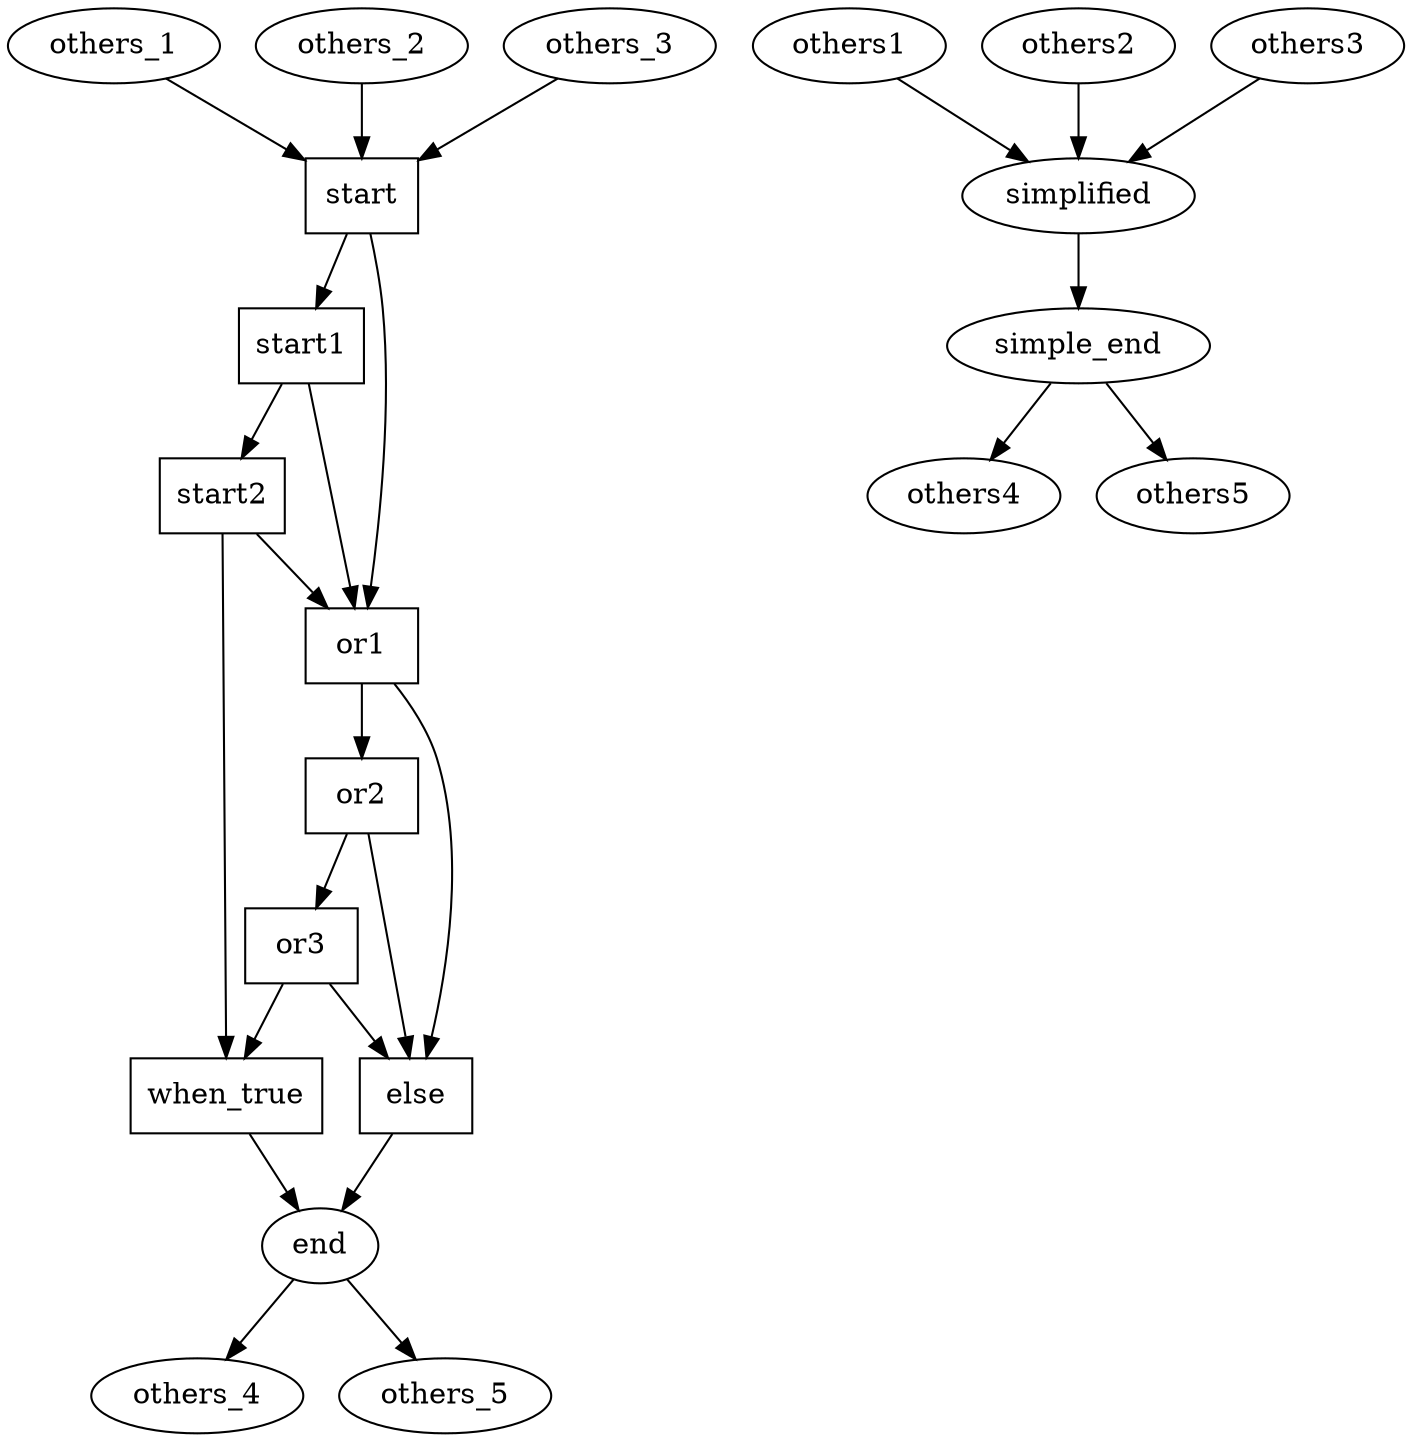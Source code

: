 digraph and_or_if_else{
 others_1 -> start;
 others_2 -> start;
 others_3 -> start;
 start[shape=rectangle];
 start1[shape=rectangle];
 start2[shape=rectangle];
 when_true[shape=rectangle];
 or1[shape=rectangle];
 or2[shape=rectangle];
 or3[shape=rectangle];
 else[shape=rectangle];
 start -> or1;
 start1 -> or1;
 start2 -> when_true;
 start -> start1;
 start1 -> start2;
 start2 -> or1;
 or1 -> or2;
 or2 -> or3;
 or3 -> when_true;
 or1 -> else;
 or2 -> else;
 or3 -> else;
 else -> end;
 when_true -> end;
 end -> others_4;
 end -> others_5;

 others1 -> simplified;
 others2 -> simplified;
 others3 -> simplified;
 simplified -> simple_end;
 simple_end -> others4;
 simple_end -> others5;
}

